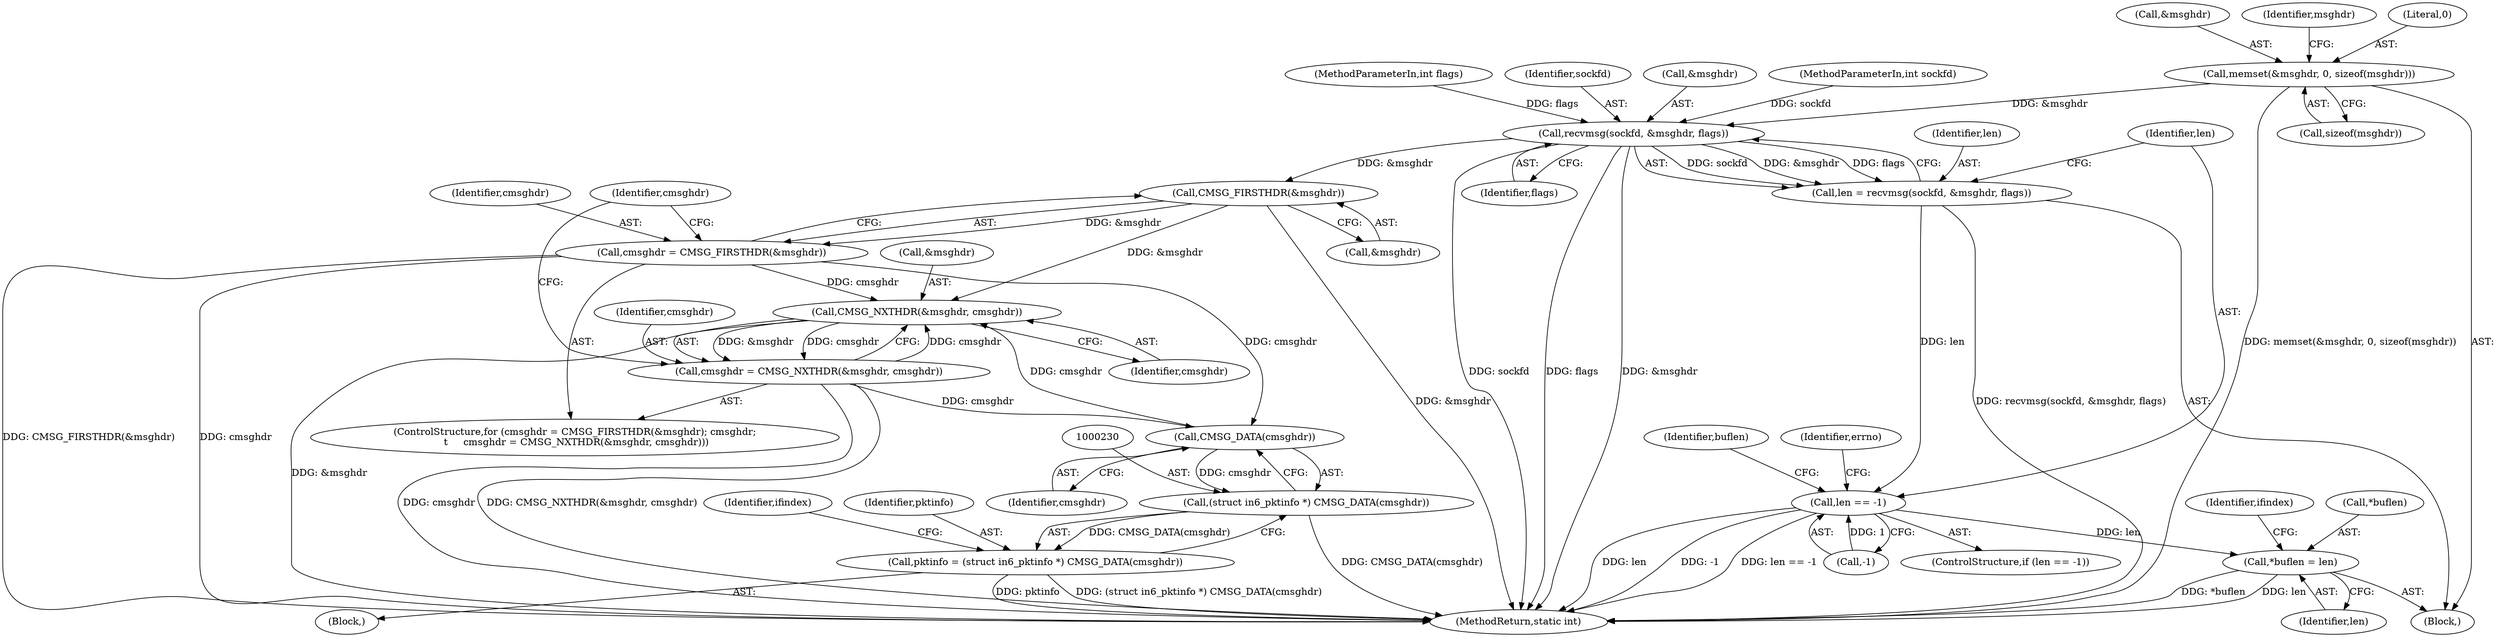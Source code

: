 digraph "1_libndp_a4892df306e0532487f1634ba6d4c6d4bb381c7f@API" {
"1000126" [label="(Call,memset(&msghdr, 0, sizeof(msghdr)))"];
"1000168" [label="(Call,recvmsg(sockfd, &msghdr, flags))"];
"1000166" [label="(Call,len = recvmsg(sockfd, &msghdr, flags))"];
"1000174" [label="(Call,len == -1)"];
"1000181" [label="(Call,*buflen = len)"];
"1000194" [label="(Call,CMSG_FIRSTHDR(&msghdr))"];
"1000192" [label="(Call,cmsghdr = CMSG_FIRSTHDR(&msghdr))"];
"1000200" [label="(Call,CMSG_NXTHDR(&msghdr, cmsghdr))"];
"1000198" [label="(Call,cmsghdr = CMSG_NXTHDR(&msghdr, cmsghdr))"];
"1000231" [label="(Call,CMSG_DATA(cmsghdr))"];
"1000229" [label="(Call,(struct in6_pktinfo *) CMSG_DATA(cmsghdr))"];
"1000227" [label="(Call,pktinfo = (struct in6_pktinfo *) CMSG_DATA(cmsghdr))"];
"1000187" [label="(Identifier,ifindex)"];
"1000166" [label="(Call,len = recvmsg(sockfd, &msghdr, flags))"];
"1000235" [label="(Identifier,ifindex)"];
"1000203" [label="(Identifier,cmsghdr)"];
"1000175" [label="(Identifier,len)"];
"1000181" [label="(Call,*buflen = len)"];
"1000130" [label="(Call,sizeof(msghdr))"];
"1000168" [label="(Call,recvmsg(sockfd, &msghdr, flags))"];
"1000127" [label="(Call,&msghdr)"];
"1000105" [label="(MethodParameterIn,int flags)"];
"1000173" [label="(ControlStructure,if (len == -1))"];
"1000108" [label="(Block,)"];
"1000228" [label="(Identifier,pktinfo)"];
"1000172" [label="(Identifier,flags)"];
"1000126" [label="(Call,memset(&msghdr, 0, sizeof(msghdr)))"];
"1000229" [label="(Call,(struct in6_pktinfo *) CMSG_DATA(cmsghdr))"];
"1000192" [label="(Call,cmsghdr = CMSG_FIRSTHDR(&msghdr))"];
"1000232" [label="(Identifier,cmsghdr)"];
"1000227" [label="(Call,pktinfo = (struct in6_pktinfo *) CMSG_DATA(cmsghdr))"];
"1000201" [label="(Call,&msghdr)"];
"1000182" [label="(Call,*buflen)"];
"1000183" [label="(Identifier,buflen)"];
"1000200" [label="(Call,CMSG_NXTHDR(&msghdr, cmsghdr))"];
"1000194" [label="(Call,CMSG_FIRSTHDR(&msghdr))"];
"1000169" [label="(Identifier,sockfd)"];
"1000170" [label="(Call,&msghdr)"];
"1000184" [label="(Identifier,len)"];
"1000199" [label="(Identifier,cmsghdr)"];
"1000195" [label="(Call,&msghdr)"];
"1000176" [label="(Call,-1)"];
"1000231" [label="(Call,CMSG_DATA(cmsghdr))"];
"1000174" [label="(Call,len == -1)"];
"1000225" [label="(Block,)"];
"1000167" [label="(Identifier,len)"];
"1000247" [label="(MethodReturn,static int)"];
"1000180" [label="(Identifier,errno)"];
"1000102" [label="(MethodParameterIn,int sockfd)"];
"1000134" [label="(Identifier,msghdr)"];
"1000198" [label="(Call,cmsghdr = CMSG_NXTHDR(&msghdr, cmsghdr))"];
"1000191" [label="(ControlStructure,for (cmsghdr = CMSG_FIRSTHDR(&msghdr); cmsghdr;\n \t     cmsghdr = CMSG_NXTHDR(&msghdr, cmsghdr)))"];
"1000197" [label="(Identifier,cmsghdr)"];
"1000129" [label="(Literal,0)"];
"1000193" [label="(Identifier,cmsghdr)"];
"1000126" -> "1000108"  [label="AST: "];
"1000126" -> "1000130"  [label="CFG: "];
"1000127" -> "1000126"  [label="AST: "];
"1000129" -> "1000126"  [label="AST: "];
"1000130" -> "1000126"  [label="AST: "];
"1000134" -> "1000126"  [label="CFG: "];
"1000126" -> "1000247"  [label="DDG: memset(&msghdr, 0, sizeof(msghdr))"];
"1000126" -> "1000168"  [label="DDG: &msghdr"];
"1000168" -> "1000166"  [label="AST: "];
"1000168" -> "1000172"  [label="CFG: "];
"1000169" -> "1000168"  [label="AST: "];
"1000170" -> "1000168"  [label="AST: "];
"1000172" -> "1000168"  [label="AST: "];
"1000166" -> "1000168"  [label="CFG: "];
"1000168" -> "1000247"  [label="DDG: sockfd"];
"1000168" -> "1000247"  [label="DDG: flags"];
"1000168" -> "1000247"  [label="DDG: &msghdr"];
"1000168" -> "1000166"  [label="DDG: sockfd"];
"1000168" -> "1000166"  [label="DDG: &msghdr"];
"1000168" -> "1000166"  [label="DDG: flags"];
"1000102" -> "1000168"  [label="DDG: sockfd"];
"1000105" -> "1000168"  [label="DDG: flags"];
"1000168" -> "1000194"  [label="DDG: &msghdr"];
"1000166" -> "1000108"  [label="AST: "];
"1000167" -> "1000166"  [label="AST: "];
"1000175" -> "1000166"  [label="CFG: "];
"1000166" -> "1000247"  [label="DDG: recvmsg(sockfd, &msghdr, flags)"];
"1000166" -> "1000174"  [label="DDG: len"];
"1000174" -> "1000173"  [label="AST: "];
"1000174" -> "1000176"  [label="CFG: "];
"1000175" -> "1000174"  [label="AST: "];
"1000176" -> "1000174"  [label="AST: "];
"1000180" -> "1000174"  [label="CFG: "];
"1000183" -> "1000174"  [label="CFG: "];
"1000174" -> "1000247"  [label="DDG: -1"];
"1000174" -> "1000247"  [label="DDG: len == -1"];
"1000174" -> "1000247"  [label="DDG: len"];
"1000176" -> "1000174"  [label="DDG: 1"];
"1000174" -> "1000181"  [label="DDG: len"];
"1000181" -> "1000108"  [label="AST: "];
"1000181" -> "1000184"  [label="CFG: "];
"1000182" -> "1000181"  [label="AST: "];
"1000184" -> "1000181"  [label="AST: "];
"1000187" -> "1000181"  [label="CFG: "];
"1000181" -> "1000247"  [label="DDG: *buflen"];
"1000181" -> "1000247"  [label="DDG: len"];
"1000194" -> "1000192"  [label="AST: "];
"1000194" -> "1000195"  [label="CFG: "];
"1000195" -> "1000194"  [label="AST: "];
"1000192" -> "1000194"  [label="CFG: "];
"1000194" -> "1000247"  [label="DDG: &msghdr"];
"1000194" -> "1000192"  [label="DDG: &msghdr"];
"1000194" -> "1000200"  [label="DDG: &msghdr"];
"1000192" -> "1000191"  [label="AST: "];
"1000193" -> "1000192"  [label="AST: "];
"1000197" -> "1000192"  [label="CFG: "];
"1000192" -> "1000247"  [label="DDG: CMSG_FIRSTHDR(&msghdr)"];
"1000192" -> "1000247"  [label="DDG: cmsghdr"];
"1000192" -> "1000200"  [label="DDG: cmsghdr"];
"1000192" -> "1000231"  [label="DDG: cmsghdr"];
"1000200" -> "1000198"  [label="AST: "];
"1000200" -> "1000203"  [label="CFG: "];
"1000201" -> "1000200"  [label="AST: "];
"1000203" -> "1000200"  [label="AST: "];
"1000198" -> "1000200"  [label="CFG: "];
"1000200" -> "1000247"  [label="DDG: &msghdr"];
"1000200" -> "1000198"  [label="DDG: &msghdr"];
"1000200" -> "1000198"  [label="DDG: cmsghdr"];
"1000198" -> "1000200"  [label="DDG: cmsghdr"];
"1000231" -> "1000200"  [label="DDG: cmsghdr"];
"1000198" -> "1000191"  [label="AST: "];
"1000199" -> "1000198"  [label="AST: "];
"1000197" -> "1000198"  [label="CFG: "];
"1000198" -> "1000247"  [label="DDG: CMSG_NXTHDR(&msghdr, cmsghdr)"];
"1000198" -> "1000247"  [label="DDG: cmsghdr"];
"1000198" -> "1000231"  [label="DDG: cmsghdr"];
"1000231" -> "1000229"  [label="AST: "];
"1000231" -> "1000232"  [label="CFG: "];
"1000232" -> "1000231"  [label="AST: "];
"1000229" -> "1000231"  [label="CFG: "];
"1000231" -> "1000229"  [label="DDG: cmsghdr"];
"1000229" -> "1000227"  [label="AST: "];
"1000230" -> "1000229"  [label="AST: "];
"1000227" -> "1000229"  [label="CFG: "];
"1000229" -> "1000247"  [label="DDG: CMSG_DATA(cmsghdr)"];
"1000229" -> "1000227"  [label="DDG: CMSG_DATA(cmsghdr)"];
"1000227" -> "1000225"  [label="AST: "];
"1000228" -> "1000227"  [label="AST: "];
"1000235" -> "1000227"  [label="CFG: "];
"1000227" -> "1000247"  [label="DDG: pktinfo"];
"1000227" -> "1000247"  [label="DDG: (struct in6_pktinfo *) CMSG_DATA(cmsghdr)"];
}
